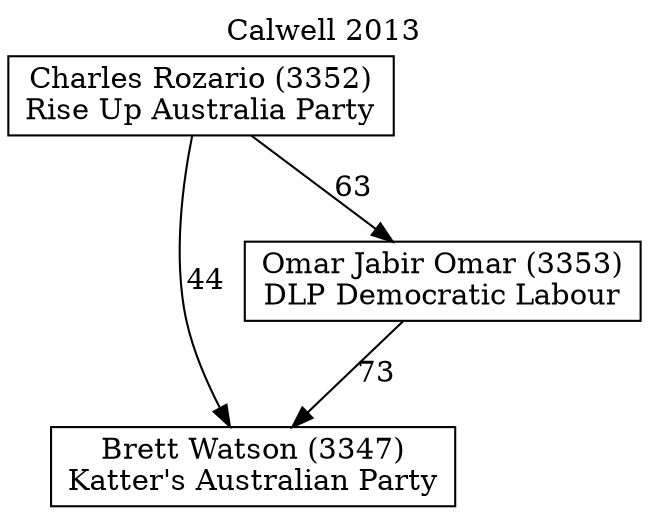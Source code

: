 // House preference flow
digraph "Brett Watson (3347)_Calwell_2013" {
	graph [label="Calwell 2013" labelloc=t mclimit=10]
	node [shape=box]
	"Brett Watson (3347)" [label="Brett Watson (3347)
Katter's Australian Party"]
	"Omar Jabir Omar (3353)" [label="Omar Jabir Omar (3353)
DLP Democratic Labour"]
	"Charles Rozario (3352)" [label="Charles Rozario (3352)
Rise Up Australia Party"]
	"Omar Jabir Omar (3353)" -> "Brett Watson (3347)" [label=73]
	"Charles Rozario (3352)" -> "Omar Jabir Omar (3353)" [label=63]
	"Charles Rozario (3352)" -> "Brett Watson (3347)" [label=44]
}
